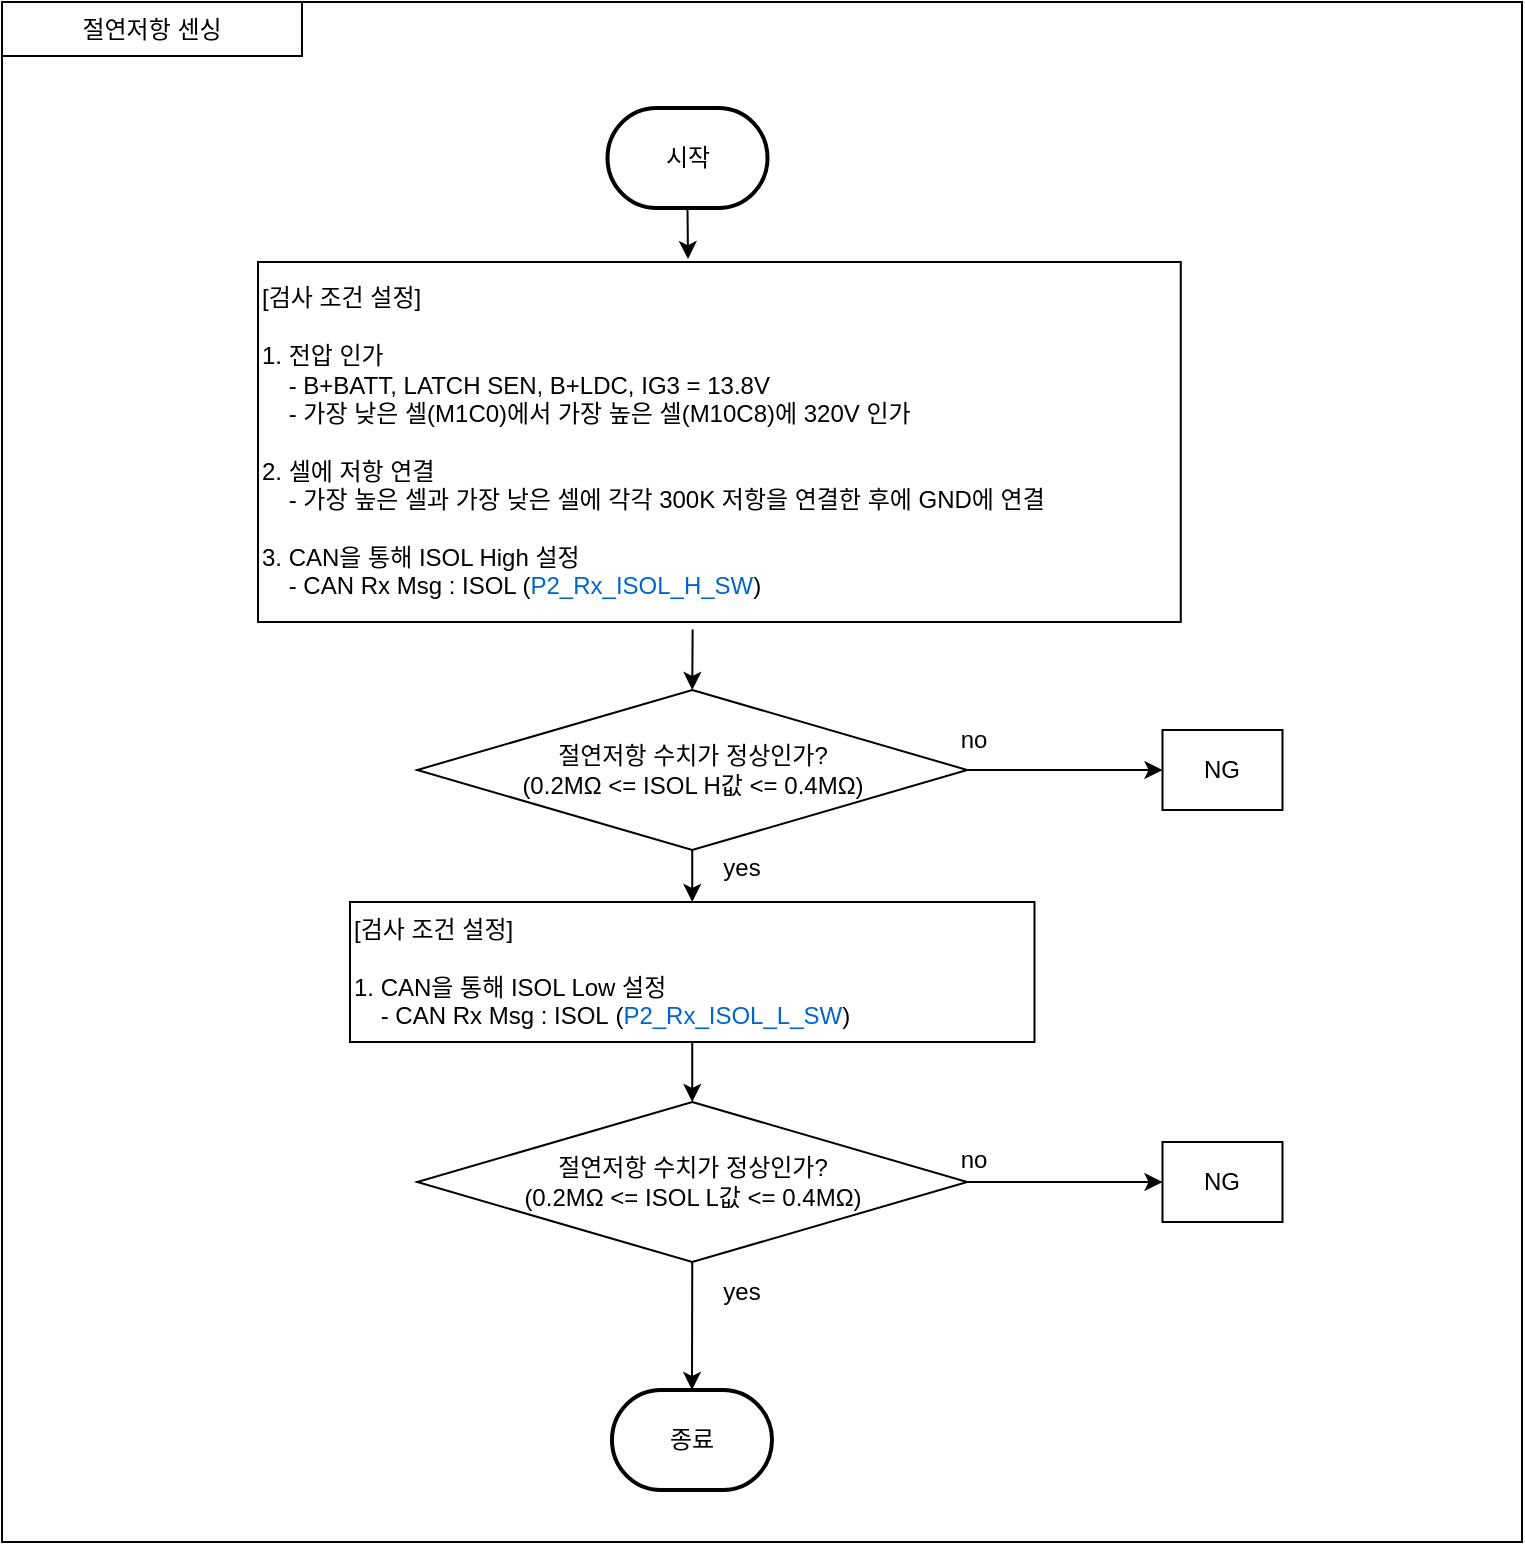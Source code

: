 <mxfile version="22.1.21" type="github">
  <diagram name="페이지-1" id="a3gXjWDRqyw0euTx6lfB">
    <mxGraphModel dx="1373" dy="-320" grid="1" gridSize="10" guides="1" tooltips="1" connect="1" arrows="1" fold="1" page="1" pageScale="1" pageWidth="827" pageHeight="1169" math="0" shadow="0">
      <root>
        <mxCell id="0" />
        <mxCell id="1" parent="0" />
        <mxCell id="_10hZwi87Pg4yi5hbX7n-23" value="" style="rounded=0;whiteSpace=wrap;html=1;align=left;" parent="1" vertex="1">
          <mxGeometry x="30" y="1210" width="760" height="770" as="geometry" />
        </mxCell>
        <mxCell id="nAw4QJKDv4JVQ4dPHCgU-1" value="시작" style="strokeWidth=2;html=1;shape=mxgraph.flowchart.terminator;whiteSpace=wrap;" parent="1" vertex="1">
          <mxGeometry x="332.75" y="1263" width="80" height="50" as="geometry" />
        </mxCell>
        <mxCell id="nAw4QJKDv4JVQ4dPHCgU-2" value="[검사 조건 설정]&lt;br&gt;&lt;br&gt;1. 전압 인가&lt;br&gt;&amp;nbsp; &amp;nbsp; - B+BATT, LATCH SEN, B+LDC, IG3 = 13.8V&lt;br&gt;&amp;nbsp; &amp;nbsp; - 가장 낮은 셀(M1C0)에서 가장 높은 셀(M10C8)에 320V 인가&lt;br&gt;&lt;br&gt;2. 셀에 저항 연결&lt;br&gt;&amp;nbsp; &amp;nbsp; - 가장 높은 셀과 가장 낮은 셀에 각각 300K 저항을 연결한 후에 GND에 연결&lt;br&gt;&lt;br&gt;3. CAN을 통해 ISOL High 설정&lt;br style=&quot;border-color: var(--border-color);&quot;&gt;&amp;nbsp; &amp;nbsp; - CAN Rx Msg :&amp;nbsp;ISOL (&lt;font style=&quot;border-color: var(--border-color);&quot; color=&quot;#0066cc&quot;&gt;P2_Rx_ISOL_H_SW&lt;/font&gt;)" style="rounded=0;whiteSpace=wrap;html=1;align=left;" parent="1" vertex="1">
          <mxGeometry x="158" y="1340" width="461.39" height="180" as="geometry" />
        </mxCell>
        <mxCell id="nAw4QJKDv4JVQ4dPHCgU-3" value="" style="endArrow=classic;html=1;rounded=0;exitX=0.5;exitY=1;exitDx=0;exitDy=0;exitPerimeter=0;entryX=0.466;entryY=-0.008;entryDx=0;entryDy=0;entryPerimeter=0;" parent="1" source="nAw4QJKDv4JVQ4dPHCgU-1" target="nAw4QJKDv4JVQ4dPHCgU-2" edge="1">
          <mxGeometry width="50" height="50" relative="1" as="geometry">
            <mxPoint x="98.75" y="1363" as="sourcePoint" />
            <mxPoint x="373" y="1343" as="targetPoint" />
          </mxGeometry>
        </mxCell>
        <mxCell id="_10hZwi87Pg4yi5hbX7n-5" value="절연저항 수치가 정상인가?&lt;br&gt;(0.2MΩ &amp;lt;= ISOL H값 &amp;lt;= 0.4MΩ)" style="rhombus;whiteSpace=wrap;html=1;" parent="1" vertex="1">
          <mxGeometry x="237.63" y="1554" width="275" height="80" as="geometry" />
        </mxCell>
        <mxCell id="_10hZwi87Pg4yi5hbX7n-6" value="[검사 조건 설정]&lt;br&gt;&lt;br&gt;1. CAN을 통해 ISOL Low 설정&lt;br&gt;&amp;nbsp; &amp;nbsp; - CAN Rx Msg :&amp;nbsp;ISOL&amp;nbsp;(&lt;font color=&quot;#0066cc&quot;&gt;P2_Rx_ISOL_L_SW&lt;/font&gt;)" style="rounded=0;whiteSpace=wrap;html=1;align=left;" parent="1" vertex="1">
          <mxGeometry x="204" y="1660" width="342.25" height="70" as="geometry" />
        </mxCell>
        <mxCell id="_10hZwi87Pg4yi5hbX7n-7" value="절연저항 수치가 정상인가?&lt;br&gt;(0.2MΩ &amp;lt;= ISOL L값 &amp;lt;= 0.4MΩ)" style="rhombus;whiteSpace=wrap;html=1;" parent="1" vertex="1">
          <mxGeometry x="237.63" y="1760" width="275" height="80" as="geometry" />
        </mxCell>
        <mxCell id="_10hZwi87Pg4yi5hbX7n-8" value="" style="endArrow=classic;html=1;rounded=0;exitX=0.471;exitY=1.021;exitDx=0;exitDy=0;entryX=0.5;entryY=0;entryDx=0;entryDy=0;exitPerimeter=0;" parent="1" source="nAw4QJKDv4JVQ4dPHCgU-2" target="_10hZwi87Pg4yi5hbX7n-5" edge="1">
          <mxGeometry width="50" height="50" relative="1" as="geometry">
            <mxPoint x="373.125" y="1603" as="sourcePoint" />
            <mxPoint x="578.25" y="1583" as="targetPoint" />
          </mxGeometry>
        </mxCell>
        <mxCell id="_10hZwi87Pg4yi5hbX7n-9" value="" style="endArrow=classic;html=1;rounded=0;exitX=0.5;exitY=1;exitDx=0;exitDy=0;entryX=0.5;entryY=0;entryDx=0;entryDy=0;" parent="1" source="_10hZwi87Pg4yi5hbX7n-5" target="_10hZwi87Pg4yi5hbX7n-6" edge="1">
          <mxGeometry width="50" height="50" relative="1" as="geometry">
            <mxPoint x="590.25" y="1654" as="sourcePoint" />
            <mxPoint x="640.25" y="1604" as="targetPoint" />
          </mxGeometry>
        </mxCell>
        <mxCell id="_10hZwi87Pg4yi5hbX7n-10" value="" style="endArrow=classic;html=1;rounded=0;exitX=0.5;exitY=1;exitDx=0;exitDy=0;entryX=0.5;entryY=0;entryDx=0;entryDy=0;" parent="1" source="_10hZwi87Pg4yi5hbX7n-6" target="_10hZwi87Pg4yi5hbX7n-7" edge="1">
          <mxGeometry width="50" height="50" relative="1" as="geometry">
            <mxPoint x="620.25" y="1714" as="sourcePoint" />
            <mxPoint x="670.25" y="1664" as="targetPoint" />
          </mxGeometry>
        </mxCell>
        <mxCell id="_10hZwi87Pg4yi5hbX7n-12" value="yes" style="text;html=1;strokeColor=none;fillColor=none;align=center;verticalAlign=middle;whiteSpace=wrap;rounded=0;" parent="1" vertex="1">
          <mxGeometry x="370.25" y="1840" width="60" height="30" as="geometry" />
        </mxCell>
        <mxCell id="_10hZwi87Pg4yi5hbX7n-13" value="종료" style="strokeWidth=2;html=1;shape=mxgraph.flowchart.terminator;whiteSpace=wrap;" parent="1" vertex="1">
          <mxGeometry x="334.99" y="1904" width="80" height="50" as="geometry" />
        </mxCell>
        <mxCell id="_10hZwi87Pg4yi5hbX7n-14" value="" style="endArrow=classic;html=1;rounded=0;exitX=0.5;exitY=1;exitDx=0;exitDy=0;entryX=0.5;entryY=0;entryDx=0;entryDy=0;entryPerimeter=0;" parent="1" source="_10hZwi87Pg4yi5hbX7n-7" target="_10hZwi87Pg4yi5hbX7n-13" edge="1">
          <mxGeometry width="50" height="50" relative="1" as="geometry">
            <mxPoint x="450.25" y="1894" as="sourcePoint" />
            <mxPoint x="500.25" y="1844" as="targetPoint" />
          </mxGeometry>
        </mxCell>
        <mxCell id="_10hZwi87Pg4yi5hbX7n-15" value="NG" style="rounded=0;whiteSpace=wrap;html=1;align=center;" parent="1" vertex="1">
          <mxGeometry x="610.25" y="1574" width="60" height="40" as="geometry" />
        </mxCell>
        <mxCell id="_10hZwi87Pg4yi5hbX7n-16" value="NG" style="rounded=0;whiteSpace=wrap;html=1;align=center;" parent="1" vertex="1">
          <mxGeometry x="610.25" y="1780" width="60" height="40" as="geometry" />
        </mxCell>
        <mxCell id="_10hZwi87Pg4yi5hbX7n-17" value="" style="endArrow=classic;html=1;rounded=0;exitX=1;exitY=0.5;exitDx=0;exitDy=0;entryX=0;entryY=0.5;entryDx=0;entryDy=0;" parent="1" source="_10hZwi87Pg4yi5hbX7n-5" target="_10hZwi87Pg4yi5hbX7n-15" edge="1">
          <mxGeometry width="50" height="50" relative="1" as="geometry">
            <mxPoint x="560.25" y="1564" as="sourcePoint" />
            <mxPoint x="610.25" y="1514" as="targetPoint" />
          </mxGeometry>
        </mxCell>
        <mxCell id="_10hZwi87Pg4yi5hbX7n-18" value="" style="endArrow=classic;html=1;rounded=0;exitX=1;exitY=0.5;exitDx=0;exitDy=0;entryX=0;entryY=0.5;entryDx=0;entryDy=0;" parent="1" source="_10hZwi87Pg4yi5hbX7n-7" target="_10hZwi87Pg4yi5hbX7n-16" edge="1">
          <mxGeometry width="50" height="50" relative="1" as="geometry">
            <mxPoint x="540.25" y="1804" as="sourcePoint" />
            <mxPoint x="590.25" y="1754" as="targetPoint" />
          </mxGeometry>
        </mxCell>
        <mxCell id="_10hZwi87Pg4yi5hbX7n-19" value="yes" style="text;html=1;strokeColor=none;fillColor=none;align=center;verticalAlign=middle;whiteSpace=wrap;rounded=0;" parent="1" vertex="1">
          <mxGeometry x="370.25" y="1628" width="60" height="30" as="geometry" />
        </mxCell>
        <mxCell id="_10hZwi87Pg4yi5hbX7n-20" value="no" style="text;html=1;strokeColor=none;fillColor=none;align=center;verticalAlign=middle;whiteSpace=wrap;rounded=0;" parent="1" vertex="1">
          <mxGeometry x="486.25" y="1564" width="60" height="30" as="geometry" />
        </mxCell>
        <mxCell id="_10hZwi87Pg4yi5hbX7n-21" value="no" style="text;html=1;strokeColor=none;fillColor=none;align=center;verticalAlign=middle;whiteSpace=wrap;rounded=0;" parent="1" vertex="1">
          <mxGeometry x="486.25" y="1774" width="60" height="30" as="geometry" />
        </mxCell>
        <mxCell id="_10hZwi87Pg4yi5hbX7n-22" value="절연저항 센싱" style="rounded=0;whiteSpace=wrap;html=1;align=center;" parent="1" vertex="1">
          <mxGeometry x="30" y="1210" width="150" height="27" as="geometry" />
        </mxCell>
      </root>
    </mxGraphModel>
  </diagram>
</mxfile>
